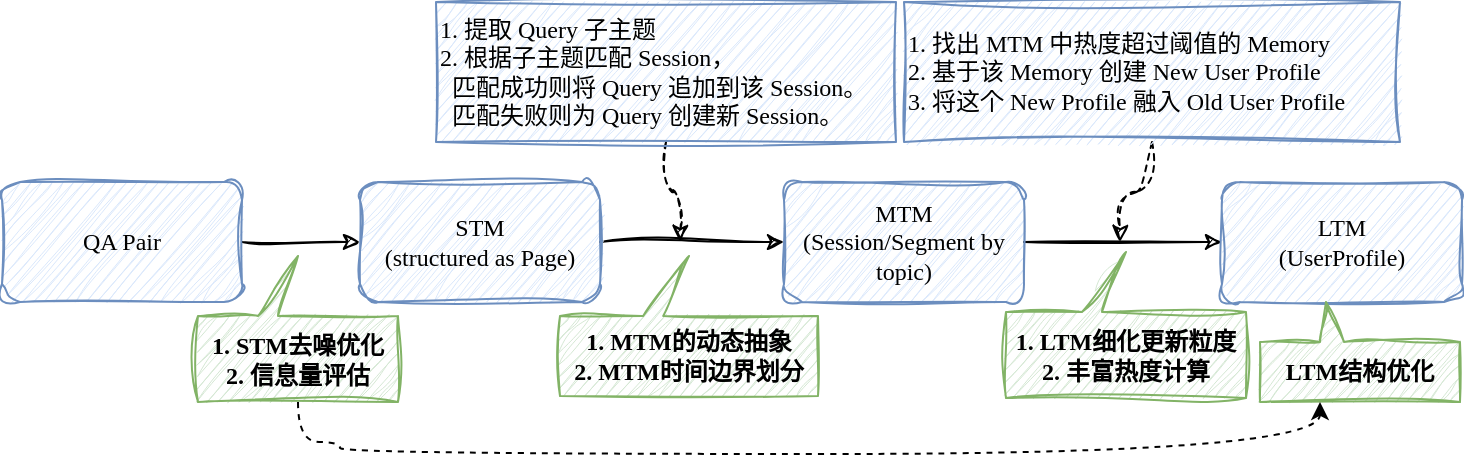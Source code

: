 <mxfile version="28.2.8">
  <diagram name="第 1 页" id="JxmrsgAtOlkpQcSgN4SC">
    <mxGraphModel dx="476" dy="306" grid="1" gridSize="10" guides="1" tooltips="1" connect="1" arrows="1" fold="1" page="1" pageScale="1" pageWidth="827" pageHeight="1169" math="0" shadow="0">
      <root>
        <mxCell id="0" />
        <mxCell id="1" parent="0" />
        <mxCell id="3SUmpe28vQmYJAaQDvu8-3" value="" style="edgeStyle=orthogonalEdgeStyle;rounded=0;orthogonalLoop=1;jettySize=auto;html=1;fontFamily=Comic Sans MS;sketch=1;curveFitting=1;jiggle=2;" parent="1" source="3SUmpe28vQmYJAaQDvu8-1" target="3SUmpe28vQmYJAaQDvu8-2" edge="1">
          <mxGeometry relative="1" as="geometry" />
        </mxCell>
        <mxCell id="3SUmpe28vQmYJAaQDvu8-1" value="STM&lt;div&gt;(structured as Page)&lt;/div&gt;" style="rounded=1;whiteSpace=wrap;html=1;fontFamily=Comic Sans MS;fillColor=#dae8fc;strokeColor=#6c8ebf;sketch=1;curveFitting=1;jiggle=2;" parent="1" vertex="1">
          <mxGeometry x="220" y="330" width="120" height="60" as="geometry" />
        </mxCell>
        <mxCell id="3SUmpe28vQmYJAaQDvu8-5" value="" style="edgeStyle=orthogonalEdgeStyle;rounded=0;orthogonalLoop=1;jettySize=auto;html=1;fontFamily=Comic Sans MS;sketch=1;curveFitting=1;jiggle=2;" parent="1" source="3SUmpe28vQmYJAaQDvu8-2" target="3SUmpe28vQmYJAaQDvu8-4" edge="1">
          <mxGeometry relative="1" as="geometry" />
        </mxCell>
        <mxCell id="3SUmpe28vQmYJAaQDvu8-2" value="MTM&lt;div&gt;(Session/Segment by topic)&lt;/div&gt;" style="whiteSpace=wrap;html=1;rounded=1;fontFamily=Comic Sans MS;fillColor=#dae8fc;strokeColor=#6c8ebf;sketch=1;curveFitting=1;jiggle=2;" parent="1" vertex="1">
          <mxGeometry x="432" y="330" width="120" height="60" as="geometry" />
        </mxCell>
        <mxCell id="3SUmpe28vQmYJAaQDvu8-4" value="LTM&lt;div&gt;(UserProfile)&lt;/div&gt;" style="whiteSpace=wrap;html=1;rounded=1;fontFamily=Comic Sans MS;fillColor=#dae8fc;strokeColor=#6c8ebf;sketch=1;curveFitting=1;jiggle=2;" parent="1" vertex="1">
          <mxGeometry x="651" y="330" width="120" height="60" as="geometry" />
        </mxCell>
        <mxCell id="3SUmpe28vQmYJAaQDvu8-46" style="edgeStyle=orthogonalEdgeStyle;rounded=0;orthogonalLoop=1;jettySize=auto;html=1;dashed=1;curved=1;fontFamily=Comic Sans MS;sketch=1;curveFitting=1;jiggle=2;" parent="1" source="3SUmpe28vQmYJAaQDvu8-12" edge="1">
          <mxGeometry relative="1" as="geometry">
            <mxPoint x="380" y="360" as="targetPoint" />
          </mxGeometry>
        </mxCell>
        <mxCell id="3SUmpe28vQmYJAaQDvu8-12" value="1.&amp;nbsp;&lt;span style=&quot;&quot;&gt;提取 Query 子主题&lt;/span&gt;&lt;div&gt;&lt;span style=&quot;&quot;&gt;2.&amp;nbsp;&lt;/span&gt;&lt;span style=&quot;background-color: transparent; color: light-dark(rgb(0, 0, 0), rgb(255, 255, 255));&quot;&gt;根据子主题匹配 Session，&lt;/span&gt;&lt;/div&gt;&lt;div&gt;&lt;span style=&quot;background-color: transparent; color: light-dark(rgb(0, 0, 0), rgb(255, 255, 255));&quot;&gt;&amp;nbsp; 匹配成功则将 Query 追加到该 Session。&lt;/span&gt;&lt;/div&gt;&lt;div&gt;&lt;span style=&quot;background-color: transparent; color: light-dark(rgb(0, 0, 0), rgb(255, 255, 255));&quot;&gt;&amp;nbsp; 匹配失败则为 Query 创建新 Session。&lt;/span&gt;&lt;/div&gt;" style="rounded=0;whiteSpace=wrap;html=1;align=left;fontFamily=Comic Sans MS;fillColor=#dae8fc;strokeColor=#6c8ebf;sketch=1;curveFitting=1;jiggle=2;" parent="1" vertex="1">
          <mxGeometry x="258" y="240" width="230" height="70" as="geometry" />
        </mxCell>
        <mxCell id="3SUmpe28vQmYJAaQDvu8-38" value="" style="edgeStyle=orthogonalEdgeStyle;rounded=0;orthogonalLoop=1;jettySize=auto;html=1;fontFamily=Comic Sans MS;sketch=1;curveFitting=1;jiggle=2;" parent="1" source="3SUmpe28vQmYJAaQDvu8-36" target="3SUmpe28vQmYJAaQDvu8-1" edge="1">
          <mxGeometry relative="1" as="geometry" />
        </mxCell>
        <mxCell id="3SUmpe28vQmYJAaQDvu8-36" value="QA Pair" style="rounded=1;whiteSpace=wrap;html=1;fontFamily=Comic Sans MS;fillColor=#dae8fc;strokeColor=#6c8ebf;sketch=1;curveFitting=1;jiggle=2;" parent="1" vertex="1">
          <mxGeometry x="41" y="330" width="120" height="60" as="geometry" />
        </mxCell>
        <mxCell id="3SUmpe28vQmYJAaQDvu8-40" value="1. STM去噪优化&lt;div&gt;2. 信息量评估&lt;/div&gt;" style="shape=callout;whiteSpace=wrap;html=1;perimeter=calloutPerimeter;flipH=1;flipV=1;position2=0.5;base=10;size=30;position=0.6;fontStyle=1;fontFamily=Comic Sans MS;fillColor=#d5e8d4;strokeColor=#82b366;sketch=1;curveFitting=1;jiggle=2;" parent="1" vertex="1">
          <mxGeometry x="139" y="367" width="100" height="73" as="geometry" />
        </mxCell>
        <mxCell id="3SUmpe28vQmYJAaQDvu8-41" value="&lt;div data-docx-has-block-data=&quot;false&quot; data-lark-html-role=&quot;root&quot; data-page-id=&quot;UxaOdFDGDo1WnnxAF18cjjznnxe&quot;&gt;&lt;div class=&quot;old-record-id-DgZwdlZkKonJOuxhVUdcf2nPnTf&quot;&gt;&lt;strong&gt;1. MTM的动态抽象&lt;/strong&gt;&lt;/div&gt;&lt;div class=&quot;old-record-id-DgZwdlZkKonJOuxhVUdcf2nPnTf&quot;&gt;&lt;strong&gt;2. MTM时间边界划分&lt;/strong&gt;&lt;/div&gt;&lt;/div&gt;&lt;span class=&quot;lark-record-clipboard&quot; data-lark-record-format=&quot;docx/text&quot; data-lark-record-data=&quot;{&amp;quot;rootId&amp;quot;:&amp;quot;UxaOdFDGDo1WnnxAF18cjjznnxe&amp;quot;,&amp;quot;text&amp;quot;:{&amp;quot;initialAttributedTexts&amp;quot;:{&amp;quot;text&amp;quot;:{&amp;quot;0&amp;quot;:&amp;quot;MTM的动态抽象&amp;quot;},&amp;quot;attribs&amp;quot;:{&amp;quot;0&amp;quot;:&amp;quot;*1*0+8&amp;quot;}},&amp;quot;apool&amp;quot;:{&amp;quot;numToAttrib&amp;quot;:{&amp;quot;0&amp;quot;:[&amp;quot;bold&amp;quot;,&amp;quot;true&amp;quot;],&amp;quot;1&amp;quot;:[&amp;quot;author&amp;quot;,&amp;quot;7543449489537794050&amp;quot;]},&amp;quot;nextNum&amp;quot;:2}},&amp;quot;type&amp;quot;:&amp;quot;text&amp;quot;,&amp;quot;referenceRecordMap&amp;quot;:{},&amp;quot;extra&amp;quot;:{&amp;quot;channel&amp;quot;:&amp;quot;saas&amp;quot;,&amp;quot;isEqualBlockSelection&amp;quot;:false,&amp;quot;pasteRandomId&amp;quot;:&amp;quot;55e6cb3b-ba7a-46e4-9412-7d4e23a044cb&amp;quot;,&amp;quot;mention_page_title&amp;quot;:{},&amp;quot;external_mention_url&amp;quot;:{}},&amp;quot;isKeepQuoteContainer&amp;quot;:false,&amp;quot;isFromCode&amp;quot;:false,&amp;quot;selection&amp;quot;:[{&amp;quot;id&amp;quot;:137,&amp;quot;type&amp;quot;:&amp;quot;text&amp;quot;,&amp;quot;selection&amp;quot;:{&amp;quot;start&amp;quot;:0,&amp;quot;end&amp;quot;:8},&amp;quot;recordId&amp;quot;:&amp;quot;DgZwdlZkKonJOuxhVUdcf2nPnTf&amp;quot;}],&amp;quot;payloadMap&amp;quot;:{},&amp;quot;isCut&amp;quot;:false}&quot;&gt;&lt;/span&gt;" style="shape=callout;whiteSpace=wrap;html=1;perimeter=calloutPerimeter;flipH=1;flipV=1;position2=0.5;base=10;size=30;position=0.6;fontFamily=Comic Sans MS;fillColor=#d5e8d4;strokeColor=#82b366;sketch=1;curveFitting=1;jiggle=2;" parent="1" vertex="1">
          <mxGeometry x="320" y="367" width="129" height="70" as="geometry" />
        </mxCell>
        <mxCell id="3SUmpe28vQmYJAaQDvu8-43" value="&lt;div data-docx-has-block-data=&quot;false&quot; data-lark-html-role=&quot;root&quot; data-page-id=&quot;UxaOdFDGDo1WnnxAF18cjjznnxe&quot;&gt;&lt;div class=&quot;old-record-id-DgZwdlZkKonJOuxhVUdcf2nPnTf&quot;&gt;&lt;b&gt;1. LTM细化更新粒度&lt;/b&gt;&lt;/div&gt;&lt;div class=&quot;old-record-id-DgZwdlZkKonJOuxhVUdcf2nPnTf&quot;&gt;&lt;b&gt;2. 丰富热度计算&lt;/b&gt;&lt;/div&gt;&lt;/div&gt;&lt;span class=&quot;lark-record-clipboard&quot; data-lark-record-format=&quot;docx/text&quot; data-lark-record-data=&quot;{&amp;quot;rootId&amp;quot;:&amp;quot;UxaOdFDGDo1WnnxAF18cjjznnxe&amp;quot;,&amp;quot;text&amp;quot;:{&amp;quot;initialAttributedTexts&amp;quot;:{&amp;quot;text&amp;quot;:{&amp;quot;0&amp;quot;:&amp;quot;MTM的动态抽象&amp;quot;},&amp;quot;attribs&amp;quot;:{&amp;quot;0&amp;quot;:&amp;quot;*1*0+8&amp;quot;}},&amp;quot;apool&amp;quot;:{&amp;quot;numToAttrib&amp;quot;:{&amp;quot;0&amp;quot;:[&amp;quot;bold&amp;quot;,&amp;quot;true&amp;quot;],&amp;quot;1&amp;quot;:[&amp;quot;author&amp;quot;,&amp;quot;7543449489537794050&amp;quot;]},&amp;quot;nextNum&amp;quot;:2}},&amp;quot;type&amp;quot;:&amp;quot;text&amp;quot;,&amp;quot;referenceRecordMap&amp;quot;:{},&amp;quot;extra&amp;quot;:{&amp;quot;channel&amp;quot;:&amp;quot;saas&amp;quot;,&amp;quot;isEqualBlockSelection&amp;quot;:false,&amp;quot;pasteRandomId&amp;quot;:&amp;quot;55e6cb3b-ba7a-46e4-9412-7d4e23a044cb&amp;quot;,&amp;quot;mention_page_title&amp;quot;:{},&amp;quot;external_mention_url&amp;quot;:{}},&amp;quot;isKeepQuoteContainer&amp;quot;:false,&amp;quot;isFromCode&amp;quot;:false,&amp;quot;selection&amp;quot;:[{&amp;quot;id&amp;quot;:137,&amp;quot;type&amp;quot;:&amp;quot;text&amp;quot;,&amp;quot;selection&amp;quot;:{&amp;quot;start&amp;quot;:0,&amp;quot;end&amp;quot;:8},&amp;quot;recordId&amp;quot;:&amp;quot;DgZwdlZkKonJOuxhVUdcf2nPnTf&amp;quot;}],&amp;quot;payloadMap&amp;quot;:{},&amp;quot;isCut&amp;quot;:false}&quot;&gt;&lt;/span&gt;" style="shape=callout;whiteSpace=wrap;html=1;perimeter=calloutPerimeter;flipH=1;flipV=1;position2=0.5;base=10;size=30;position=0.6;fontFamily=Comic Sans MS;fillColor=#d5e8d4;strokeColor=#82b366;sketch=1;curveFitting=1;jiggle=2;" parent="1" vertex="1">
          <mxGeometry x="543" y="365" width="120" height="73" as="geometry" />
        </mxCell>
        <mxCell id="3SUmpe28vQmYJAaQDvu8-44" value="&lt;div data-page-id=&quot;UxaOdFDGDo1WnnxAF18cjjznnxe&quot; data-lark-html-role=&quot;root&quot; data-docx-has-block-data=&quot;false&quot;&gt;&lt;div class=&quot;old-record-id-DgZwdlZkKonJOuxhVUdcf2nPnTf&quot;&gt;&lt;div data-page-id=&quot;UxaOdFDGDo1WnnxAF18cjjznnxe&quot; data-lark-html-role=&quot;root&quot; data-docx-has-block-data=&quot;false&quot;&gt;&lt;div class=&quot;old-record-id-CFHTdMkW9oqmNQxcY86cLVa0nhd&quot;&gt;&lt;strong&gt;LTM结构优化&lt;/strong&gt;&lt;/div&gt;&lt;/div&gt;&lt;span data-lark-record-data=&quot;{&amp;quot;rootId&amp;quot;:&amp;quot;UxaOdFDGDo1WnnxAF18cjjznnxe&amp;quot;,&amp;quot;text&amp;quot;:{&amp;quot;initialAttributedTexts&amp;quot;:{&amp;quot;text&amp;quot;:{&amp;quot;0&amp;quot;:&amp;quot;LTM结构优化&amp;quot;},&amp;quot;attribs&amp;quot;:{&amp;quot;0&amp;quot;:&amp;quot;*1*0+7&amp;quot;}},&amp;quot;apool&amp;quot;:{&amp;quot;numToAttrib&amp;quot;:{&amp;quot;0&amp;quot;:[&amp;quot;bold&amp;quot;,&amp;quot;true&amp;quot;],&amp;quot;1&amp;quot;:[&amp;quot;author&amp;quot;,&amp;quot;7543449489537794050&amp;quot;]},&amp;quot;nextNum&amp;quot;:2}},&amp;quot;type&amp;quot;:&amp;quot;text&amp;quot;,&amp;quot;referenceRecordMap&amp;quot;:{},&amp;quot;extra&amp;quot;:{&amp;quot;channel&amp;quot;:&amp;quot;saas&amp;quot;,&amp;quot;isEqualBlockSelection&amp;quot;:false,&amp;quot;pasteRandomId&amp;quot;:&amp;quot;8f414a45-b7fd-4c1f-af70-e5bcc631b4d7&amp;quot;,&amp;quot;mention_page_title&amp;quot;:{},&amp;quot;external_mention_url&amp;quot;:{}},&amp;quot;isKeepQuoteContainer&amp;quot;:false,&amp;quot;isFromCode&amp;quot;:false,&amp;quot;selection&amp;quot;:[{&amp;quot;id&amp;quot;:133,&amp;quot;type&amp;quot;:&amp;quot;text&amp;quot;,&amp;quot;selection&amp;quot;:{&amp;quot;start&amp;quot;:0,&amp;quot;end&amp;quot;:7},&amp;quot;recordId&amp;quot;:&amp;quot;CFHTdMkW9oqmNQxcY86cLVa0nhd&amp;quot;}],&amp;quot;payloadMap&amp;quot;:{},&amp;quot;isCut&amp;quot;:false}&quot; data-lark-record-format=&quot;docx/text&quot; class=&quot;lark-record-clipboard&quot;&gt;&lt;/span&gt;&lt;/div&gt;&lt;/div&gt;&lt;span data-lark-record-data=&quot;{&amp;quot;rootId&amp;quot;:&amp;quot;UxaOdFDGDo1WnnxAF18cjjznnxe&amp;quot;,&amp;quot;text&amp;quot;:{&amp;quot;initialAttributedTexts&amp;quot;:{&amp;quot;text&amp;quot;:{&amp;quot;0&amp;quot;:&amp;quot;MTM的动态抽象&amp;quot;},&amp;quot;attribs&amp;quot;:{&amp;quot;0&amp;quot;:&amp;quot;*1*0+8&amp;quot;}},&amp;quot;apool&amp;quot;:{&amp;quot;numToAttrib&amp;quot;:{&amp;quot;0&amp;quot;:[&amp;quot;bold&amp;quot;,&amp;quot;true&amp;quot;],&amp;quot;1&amp;quot;:[&amp;quot;author&amp;quot;,&amp;quot;7543449489537794050&amp;quot;]},&amp;quot;nextNum&amp;quot;:2}},&amp;quot;type&amp;quot;:&amp;quot;text&amp;quot;,&amp;quot;referenceRecordMap&amp;quot;:{},&amp;quot;extra&amp;quot;:{&amp;quot;channel&amp;quot;:&amp;quot;saas&amp;quot;,&amp;quot;isEqualBlockSelection&amp;quot;:false,&amp;quot;pasteRandomId&amp;quot;:&amp;quot;55e6cb3b-ba7a-46e4-9412-7d4e23a044cb&amp;quot;,&amp;quot;mention_page_title&amp;quot;:{},&amp;quot;external_mention_url&amp;quot;:{}},&amp;quot;isKeepQuoteContainer&amp;quot;:false,&amp;quot;isFromCode&amp;quot;:false,&amp;quot;selection&amp;quot;:[{&amp;quot;id&amp;quot;:137,&amp;quot;type&amp;quot;:&amp;quot;text&amp;quot;,&amp;quot;selection&amp;quot;:{&amp;quot;start&amp;quot;:0,&amp;quot;end&amp;quot;:8},&amp;quot;recordId&amp;quot;:&amp;quot;DgZwdlZkKonJOuxhVUdcf2nPnTf&amp;quot;}],&amp;quot;payloadMap&amp;quot;:{},&amp;quot;isCut&amp;quot;:false}&quot; data-lark-record-format=&quot;docx/text&quot; class=&quot;lark-record-clipboard&quot;&gt;&lt;/span&gt;" style="shape=callout;whiteSpace=wrap;html=1;perimeter=calloutPerimeter;flipH=1;flipV=1;position2=0.67;base=12;size=20;position=0.58;fontFamily=Comic Sans MS;fillColor=#d5e8d4;strokeColor=#82b366;sketch=1;curveFitting=1;jiggle=2;" parent="1" vertex="1">
          <mxGeometry x="670" y="390" width="100" height="50" as="geometry" />
        </mxCell>
        <mxCell id="3SUmpe28vQmYJAaQDvu8-47" style="edgeStyle=orthogonalEdgeStyle;rounded=0;orthogonalLoop=1;jettySize=auto;html=1;dashed=1;curved=1;fontFamily=Comic Sans MS;sketch=1;curveFitting=1;jiggle=2;" parent="1" source="3SUmpe28vQmYJAaQDvu8-45" edge="1">
          <mxGeometry relative="1" as="geometry">
            <mxPoint x="600" y="360" as="targetPoint" />
          </mxGeometry>
        </mxCell>
        <mxCell id="3SUmpe28vQmYJAaQDvu8-45" value="1. 找出 MTM 中热度超过阈值的 Memory&lt;div&gt;&lt;span style=&quot;&quot;&gt;2.&amp;nbsp;&lt;/span&gt;&lt;span style=&quot;background-color: transparent; color: light-dark(rgb(0, 0, 0), rgb(255, 255, 255));&quot;&gt;基于该 Memory 创建 New User Profile&lt;/span&gt;&lt;/div&gt;&lt;div&gt;&lt;span style=&quot;background-color: transparent; color: light-dark(rgb(0, 0, 0), rgb(255, 255, 255));&quot;&gt;3.&amp;nbsp;&lt;/span&gt;&lt;span style=&quot;background-color: transparent; color: light-dark(rgb(0, 0, 0), rgb(255, 255, 255));&quot;&gt;将这个 New Profile 融入 Old User Profile&lt;/span&gt;&lt;/div&gt;" style="rounded=0;whiteSpace=wrap;html=1;align=left;fontFamily=Comic Sans MS;fillColor=#dae8fc;strokeColor=#6c8ebf;sketch=1;curveFitting=1;jiggle=2;" parent="1" vertex="1">
          <mxGeometry x="492" y="240" width="248" height="70" as="geometry" />
        </mxCell>
        <mxCell id="Ehs02zWBeiv2u96ycuQ0-1" style="edgeStyle=orthogonalEdgeStyle;rounded=0;orthogonalLoop=1;jettySize=auto;html=1;entryX=0.7;entryY=0.001;entryDx=0;entryDy=0;entryPerimeter=0;curved=1;exitX=0.5;exitY=0;exitDx=0;exitDy=0;exitPerimeter=0;dashed=1;" edge="1" parent="1" source="3SUmpe28vQmYJAaQDvu8-40" target="3SUmpe28vQmYJAaQDvu8-44">
          <mxGeometry relative="1" as="geometry">
            <Array as="points">
              <mxPoint x="189" y="460" />
              <mxPoint x="210" y="460" />
              <mxPoint x="210" y="466" />
              <mxPoint x="700" y="466" />
            </Array>
          </mxGeometry>
        </mxCell>
      </root>
    </mxGraphModel>
  </diagram>
</mxfile>
